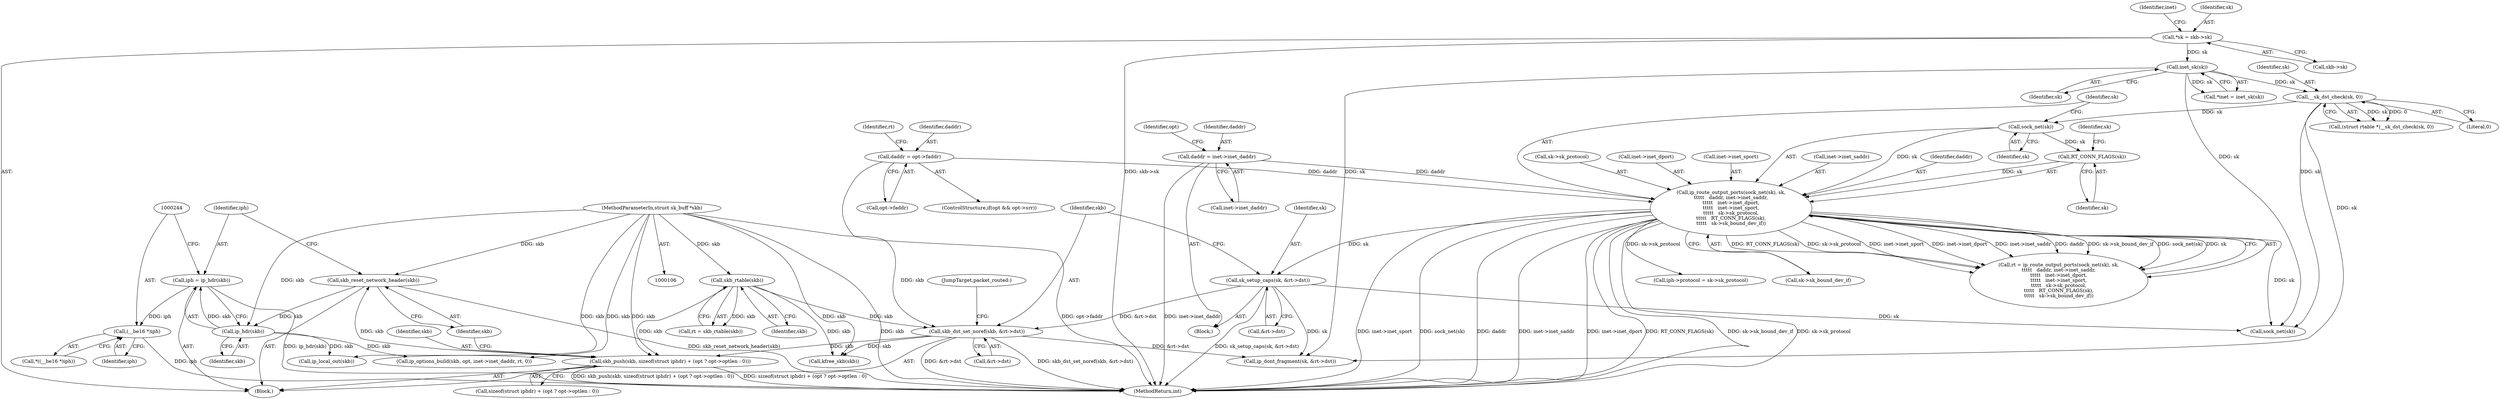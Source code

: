 digraph "1_linux_f6d8bd051c391c1c0458a30b2a7abcd939329259_22@pointer" {
"1000237" [label="(Call,iph = ip_hdr(skb))"];
"1000239" [label="(Call,ip_hdr(skb))"];
"1000235" [label="(Call,skb_reset_network_header(skb))"];
"1000224" [label="(Call,skb_push(skb, sizeof(struct iphdr) + (opt ? opt->optlen : 0)))"];
"1000202" [label="(Call,skb_dst_set_noref(skb, &rt->dst))"];
"1000132" [label="(Call,skb_rtable(skb))"];
"1000107" [label="(MethodParameterIn,struct sk_buff *skb)"];
"1000196" [label="(Call,sk_setup_caps(sk, &rt->dst))"];
"1000170" [label="(Call,ip_route_output_ports(sock_net(sk), sk,\n\t\t\t\t\t   daddr, inet->inet_saddr,\n\t\t\t\t\t   inet->inet_dport,\n\t\t\t\t\t   inet->inet_sport,\n\t\t\t\t\t   sk->sk_protocol,\n\t\t\t\t\t   RT_CONN_FLAGS(sk),\n\t\t\t\t\t   sk->sk_bound_dev_if))"];
"1000171" [label="(Call,sock_net(sk))"];
"1000143" [label="(Call,__sk_dst_check(sk, 0))"];
"1000118" [label="(Call,inet_sk(sk))"];
"1000110" [label="(Call,*sk = skb->sk)"];
"1000187" [label="(Call,RT_CONN_FLAGS(sk))"];
"1000163" [label="(Call,daddr = opt->faddr)"];
"1000152" [label="(Call,daddr = inet->inet_daddr)"];
"1000243" [label="(Call,(__be16 *)iph)"];
"1000226" [label="(Call,sizeof(struct iphdr) + (opt ? opt->optlen : 0))"];
"1000175" [label="(Call,inet->inet_saddr)"];
"1000157" [label="(ControlStructure,if(opt && opt->srr))"];
"1000154" [label="(Call,inet->inet_daddr)"];
"1000141" [label="(Call,(struct rtable *)__sk_dst_check(sk, 0))"];
"1000294" [label="(Call,iph->protocol = sk->sk_protocol)"];
"1000117" [label="(Identifier,inet)"];
"1000119" [label="(Identifier,sk)"];
"1000237" [label="(Call,iph = ip_hdr(skb))"];
"1000363" [label="(Call,sock_net(sk))"];
"1000110" [label="(Call,*sk = skb->sk)"];
"1000153" [label="(Identifier,daddr)"];
"1000235" [label="(Call,skb_reset_network_header(skb))"];
"1000108" [label="(Block,)"];
"1000168" [label="(Call,rt = ip_route_output_ports(sock_net(sk), sk,\n\t\t\t\t\t   daddr, inet->inet_saddr,\n\t\t\t\t\t   inet->inet_dport,\n\t\t\t\t\t   inet->inet_sport,\n\t\t\t\t\t   sk->sk_protocol,\n\t\t\t\t\t   RT_CONN_FLAGS(sk),\n\t\t\t\t\t   sk->sk_bound_dev_if))"];
"1000242" [label="(Call,*((__be16 *)iph))"];
"1000163" [label="(Call,daddr = opt->faddr)"];
"1000173" [label="(Identifier,sk)"];
"1000118" [label="(Call,inet_sk(sk))"];
"1000203" [label="(Identifier,skb)"];
"1000170" [label="(Call,ip_route_output_ports(sock_net(sk), sk,\n\t\t\t\t\t   daddr, inet->inet_saddr,\n\t\t\t\t\t   inet->inet_dport,\n\t\t\t\t\t   inet->inet_sport,\n\t\t\t\t\t   sk->sk_protocol,\n\t\t\t\t\t   RT_CONN_FLAGS(sk),\n\t\t\t\t\t   sk->sk_bound_dev_if))"];
"1000150" [label="(Block,)"];
"1000164" [label="(Identifier,daddr)"];
"1000239" [label="(Call,ip_hdr(skb))"];
"1000111" [label="(Identifier,sk)"];
"1000174" [label="(Identifier,daddr)"];
"1000355" [label="(Call,ip_local_out(skb))"];
"1000169" [label="(Identifier,rt)"];
"1000190" [label="(Identifier,sk)"];
"1000331" [label="(Call,ip_options_build(skb, opt, inet->inet_daddr, rt, 0))"];
"1000240" [label="(Identifier,skb)"];
"1000112" [label="(Call,skb->sk)"];
"1000165" [label="(Call,opt->faddr)"];
"1000198" [label="(Call,&rt->dst)"];
"1000133" [label="(Identifier,skb)"];
"1000107" [label="(MethodParameterIn,struct sk_buff *skb)"];
"1000202" [label="(Call,skb_dst_set_noref(skb, &rt->dst))"];
"1000366" [label="(Call,kfree_skb(skb))"];
"1000197" [label="(Identifier,sk)"];
"1000145" [label="(Literal,0)"];
"1000371" [label="(MethodReturn,int)"];
"1000184" [label="(Call,sk->sk_protocol)"];
"1000189" [label="(Call,sk->sk_bound_dev_if)"];
"1000187" [label="(Call,RT_CONN_FLAGS(sk))"];
"1000152" [label="(Call,daddr = inet->inet_daddr)"];
"1000238" [label="(Identifier,iph)"];
"1000196" [label="(Call,sk_setup_caps(sk, &rt->dst))"];
"1000225" [label="(Identifier,skb)"];
"1000178" [label="(Call,inet->inet_dport)"];
"1000132" [label="(Call,skb_rtable(skb))"];
"1000116" [label="(Call,*inet = inet_sk(sk))"];
"1000204" [label="(Call,&rt->dst)"];
"1000236" [label="(Identifier,skb)"];
"1000224" [label="(Call,skb_push(skb, sizeof(struct iphdr) + (opt ? opt->optlen : 0)))"];
"1000171" [label="(Call,sock_net(sk))"];
"1000188" [label="(Identifier,sk)"];
"1000130" [label="(Call,rt = skb_rtable(skb))"];
"1000159" [label="(Identifier,opt)"];
"1000143" [label="(Call,__sk_dst_check(sk, 0))"];
"1000245" [label="(Identifier,iph)"];
"1000243" [label="(Call,(__be16 *)iph)"];
"1000181" [label="(Call,inet->inet_sport)"];
"1000208" [label="(JumpTarget,packet_routed:)"];
"1000262" [label="(Call,ip_dont_fragment(sk, &rt->dst))"];
"1000172" [label="(Identifier,sk)"];
"1000144" [label="(Identifier,sk)"];
"1000237" -> "1000108"  [label="AST: "];
"1000237" -> "1000239"  [label="CFG: "];
"1000238" -> "1000237"  [label="AST: "];
"1000239" -> "1000237"  [label="AST: "];
"1000244" -> "1000237"  [label="CFG: "];
"1000237" -> "1000371"  [label="DDG: ip_hdr(skb)"];
"1000239" -> "1000237"  [label="DDG: skb"];
"1000237" -> "1000243"  [label="DDG: iph"];
"1000239" -> "1000240"  [label="CFG: "];
"1000240" -> "1000239"  [label="AST: "];
"1000235" -> "1000239"  [label="DDG: skb"];
"1000107" -> "1000239"  [label="DDG: skb"];
"1000239" -> "1000331"  [label="DDG: skb"];
"1000239" -> "1000355"  [label="DDG: skb"];
"1000235" -> "1000108"  [label="AST: "];
"1000235" -> "1000236"  [label="CFG: "];
"1000236" -> "1000235"  [label="AST: "];
"1000238" -> "1000235"  [label="CFG: "];
"1000235" -> "1000371"  [label="DDG: skb_reset_network_header(skb)"];
"1000224" -> "1000235"  [label="DDG: skb"];
"1000107" -> "1000235"  [label="DDG: skb"];
"1000224" -> "1000108"  [label="AST: "];
"1000224" -> "1000226"  [label="CFG: "];
"1000225" -> "1000224"  [label="AST: "];
"1000226" -> "1000224"  [label="AST: "];
"1000236" -> "1000224"  [label="CFG: "];
"1000224" -> "1000371"  [label="DDG: sizeof(struct iphdr) + (opt ? opt->optlen : 0)"];
"1000224" -> "1000371"  [label="DDG: skb_push(skb, sizeof(struct iphdr) + (opt ? opt->optlen : 0))"];
"1000202" -> "1000224"  [label="DDG: skb"];
"1000132" -> "1000224"  [label="DDG: skb"];
"1000107" -> "1000224"  [label="DDG: skb"];
"1000202" -> "1000108"  [label="AST: "];
"1000202" -> "1000204"  [label="CFG: "];
"1000203" -> "1000202"  [label="AST: "];
"1000204" -> "1000202"  [label="AST: "];
"1000208" -> "1000202"  [label="CFG: "];
"1000202" -> "1000371"  [label="DDG: skb_dst_set_noref(skb, &rt->dst)"];
"1000202" -> "1000371"  [label="DDG: &rt->dst"];
"1000132" -> "1000202"  [label="DDG: skb"];
"1000107" -> "1000202"  [label="DDG: skb"];
"1000196" -> "1000202"  [label="DDG: &rt->dst"];
"1000202" -> "1000262"  [label="DDG: &rt->dst"];
"1000202" -> "1000366"  [label="DDG: skb"];
"1000132" -> "1000130"  [label="AST: "];
"1000132" -> "1000133"  [label="CFG: "];
"1000133" -> "1000132"  [label="AST: "];
"1000130" -> "1000132"  [label="CFG: "];
"1000132" -> "1000130"  [label="DDG: skb"];
"1000107" -> "1000132"  [label="DDG: skb"];
"1000132" -> "1000366"  [label="DDG: skb"];
"1000107" -> "1000106"  [label="AST: "];
"1000107" -> "1000371"  [label="DDG: skb"];
"1000107" -> "1000331"  [label="DDG: skb"];
"1000107" -> "1000355"  [label="DDG: skb"];
"1000107" -> "1000366"  [label="DDG: skb"];
"1000196" -> "1000150"  [label="AST: "];
"1000196" -> "1000198"  [label="CFG: "];
"1000197" -> "1000196"  [label="AST: "];
"1000198" -> "1000196"  [label="AST: "];
"1000203" -> "1000196"  [label="CFG: "];
"1000196" -> "1000371"  [label="DDG: sk_setup_caps(sk, &rt->dst)"];
"1000170" -> "1000196"  [label="DDG: sk"];
"1000196" -> "1000262"  [label="DDG: sk"];
"1000196" -> "1000363"  [label="DDG: sk"];
"1000170" -> "1000168"  [label="AST: "];
"1000170" -> "1000189"  [label="CFG: "];
"1000171" -> "1000170"  [label="AST: "];
"1000173" -> "1000170"  [label="AST: "];
"1000174" -> "1000170"  [label="AST: "];
"1000175" -> "1000170"  [label="AST: "];
"1000178" -> "1000170"  [label="AST: "];
"1000181" -> "1000170"  [label="AST: "];
"1000184" -> "1000170"  [label="AST: "];
"1000187" -> "1000170"  [label="AST: "];
"1000189" -> "1000170"  [label="AST: "];
"1000168" -> "1000170"  [label="CFG: "];
"1000170" -> "1000371"  [label="DDG: inet->inet_dport"];
"1000170" -> "1000371"  [label="DDG: RT_CONN_FLAGS(sk)"];
"1000170" -> "1000371"  [label="DDG: sk->sk_bound_dev_if"];
"1000170" -> "1000371"  [label="DDG: sk->sk_protocol"];
"1000170" -> "1000371"  [label="DDG: inet->inet_sport"];
"1000170" -> "1000371"  [label="DDG: sock_net(sk)"];
"1000170" -> "1000371"  [label="DDG: daddr"];
"1000170" -> "1000371"  [label="DDG: inet->inet_saddr"];
"1000170" -> "1000168"  [label="DDG: RT_CONN_FLAGS(sk)"];
"1000170" -> "1000168"  [label="DDG: sk->sk_protocol"];
"1000170" -> "1000168"  [label="DDG: inet->inet_sport"];
"1000170" -> "1000168"  [label="DDG: inet->inet_dport"];
"1000170" -> "1000168"  [label="DDG: inet->inet_saddr"];
"1000170" -> "1000168"  [label="DDG: daddr"];
"1000170" -> "1000168"  [label="DDG: sk->sk_bound_dev_if"];
"1000170" -> "1000168"  [label="DDG: sock_net(sk)"];
"1000170" -> "1000168"  [label="DDG: sk"];
"1000171" -> "1000170"  [label="DDG: sk"];
"1000187" -> "1000170"  [label="DDG: sk"];
"1000163" -> "1000170"  [label="DDG: daddr"];
"1000152" -> "1000170"  [label="DDG: daddr"];
"1000170" -> "1000294"  [label="DDG: sk->sk_protocol"];
"1000170" -> "1000363"  [label="DDG: sk"];
"1000171" -> "1000172"  [label="CFG: "];
"1000172" -> "1000171"  [label="AST: "];
"1000173" -> "1000171"  [label="CFG: "];
"1000143" -> "1000171"  [label="DDG: sk"];
"1000171" -> "1000187"  [label="DDG: sk"];
"1000143" -> "1000141"  [label="AST: "];
"1000143" -> "1000145"  [label="CFG: "];
"1000144" -> "1000143"  [label="AST: "];
"1000145" -> "1000143"  [label="AST: "];
"1000141" -> "1000143"  [label="CFG: "];
"1000143" -> "1000141"  [label="DDG: sk"];
"1000143" -> "1000141"  [label="DDG: 0"];
"1000118" -> "1000143"  [label="DDG: sk"];
"1000143" -> "1000262"  [label="DDG: sk"];
"1000143" -> "1000363"  [label="DDG: sk"];
"1000118" -> "1000116"  [label="AST: "];
"1000118" -> "1000119"  [label="CFG: "];
"1000119" -> "1000118"  [label="AST: "];
"1000116" -> "1000118"  [label="CFG: "];
"1000118" -> "1000116"  [label="DDG: sk"];
"1000110" -> "1000118"  [label="DDG: sk"];
"1000118" -> "1000262"  [label="DDG: sk"];
"1000118" -> "1000363"  [label="DDG: sk"];
"1000110" -> "1000108"  [label="AST: "];
"1000110" -> "1000112"  [label="CFG: "];
"1000111" -> "1000110"  [label="AST: "];
"1000112" -> "1000110"  [label="AST: "];
"1000117" -> "1000110"  [label="CFG: "];
"1000110" -> "1000371"  [label="DDG: skb->sk"];
"1000187" -> "1000188"  [label="CFG: "];
"1000188" -> "1000187"  [label="AST: "];
"1000190" -> "1000187"  [label="CFG: "];
"1000163" -> "1000157"  [label="AST: "];
"1000163" -> "1000165"  [label="CFG: "];
"1000164" -> "1000163"  [label="AST: "];
"1000165" -> "1000163"  [label="AST: "];
"1000169" -> "1000163"  [label="CFG: "];
"1000163" -> "1000371"  [label="DDG: opt->faddr"];
"1000152" -> "1000150"  [label="AST: "];
"1000152" -> "1000154"  [label="CFG: "];
"1000153" -> "1000152"  [label="AST: "];
"1000154" -> "1000152"  [label="AST: "];
"1000159" -> "1000152"  [label="CFG: "];
"1000152" -> "1000371"  [label="DDG: inet->inet_daddr"];
"1000243" -> "1000242"  [label="AST: "];
"1000243" -> "1000245"  [label="CFG: "];
"1000244" -> "1000243"  [label="AST: "];
"1000245" -> "1000243"  [label="AST: "];
"1000242" -> "1000243"  [label="CFG: "];
"1000243" -> "1000371"  [label="DDG: iph"];
}
